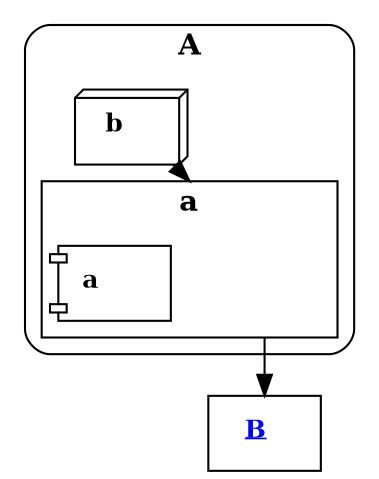 digraph g {
  compound=true
  node[fontsize=12]
  edge[fontsize=12]

  subgraph cluster_g2 {
    label=<<b>A</b>> style="rounded"

    g2 [style="invisible"]
    g0 [shape="box3d" label=<
<b>b</b>
    >]

    subgraph cluster_g3 {
      label=<<b>a</b>> style="solid"

      g3 [style="invisible"]

      g1 [shape="component" label=<
<b>a</b>
      >]
    }
  }
  g4 [shape="box" href="#!/?zoom=9d5ed678fe57bcca610140957afab571" tooltip="See more details about B" label=<
<font color="blue"><u><b>B</b></u></font>
  >]

  g3 -> g4 [ltail="cluster_g3"]
  g0 -> g3 [lhead="cluster_g3"]
}
